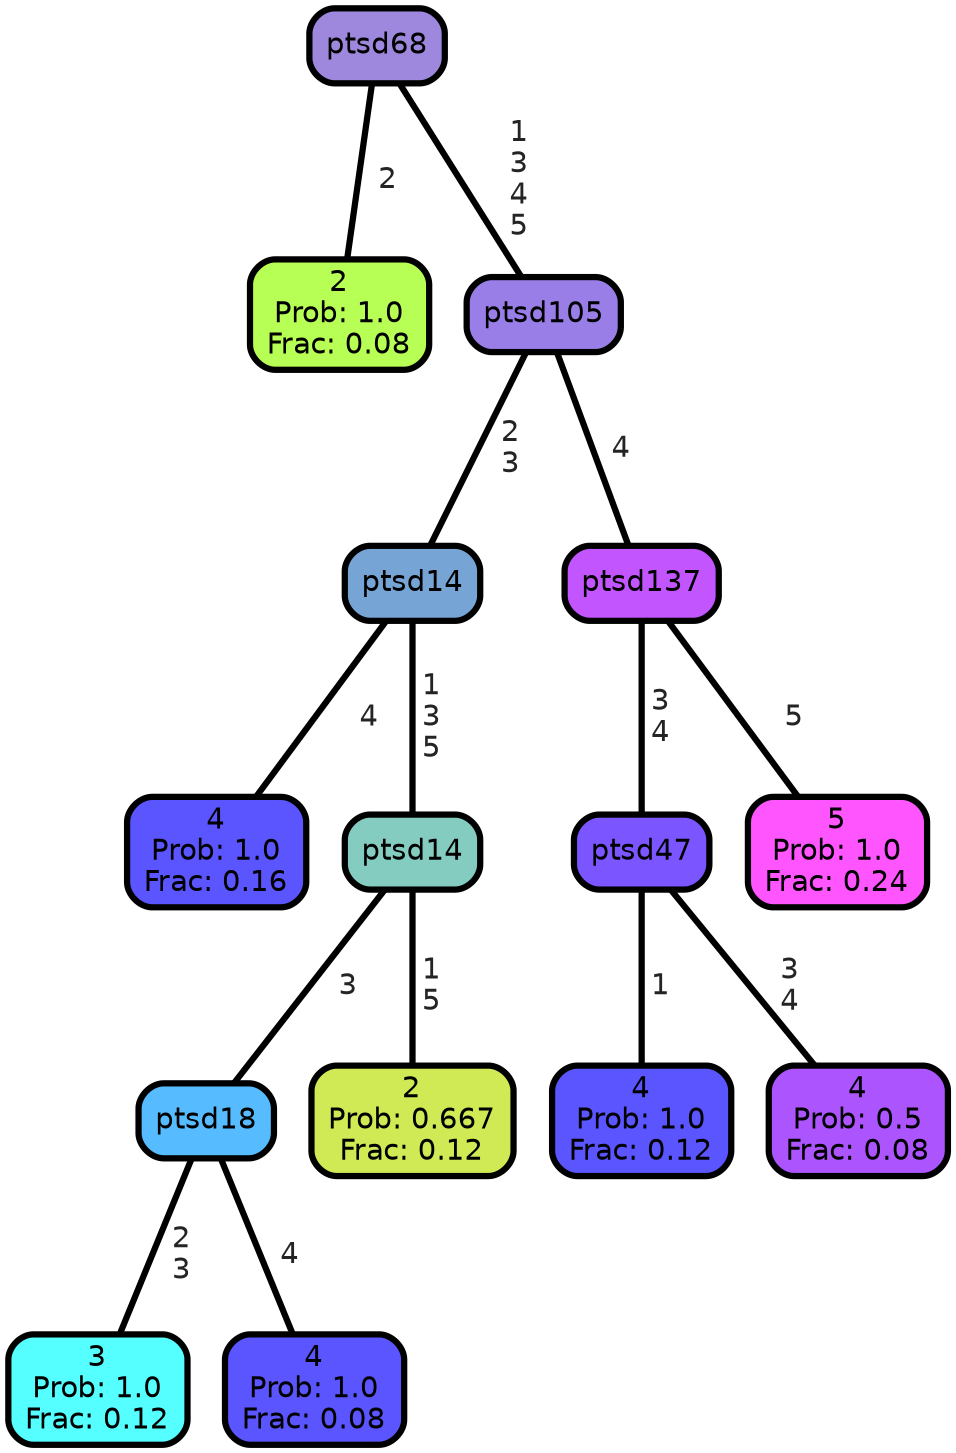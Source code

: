 graph Tree {
node [shape=box, style="filled, rounded",color="black",penwidth="3",fontcolor="black",                 fontname=helvetica] ;
graph [ranksep="0 equally", splines=straight,                 bgcolor=transparent, dpi=200] ;
edge [fontname=helvetica, fontweight=bold,fontcolor=grey14,color=black] ;
0 [label="2
Prob: 1.0
Frac: 0.08", fillcolor="#b8ff55"] ;
1 [label="ptsd68", fillcolor="#9d88dd"] ;
2 [label="4
Prob: 1.0
Frac: 0.16", fillcolor="#5a55ff"] ;
3 [label="ptsd14", fillcolor="#76a4d4"] ;
4 [label="3
Prob: 1.0
Frac: 0.12", fillcolor="#55ffff"] ;
5 [label="ptsd18", fillcolor="#57bbff"] ;
6 [label="4
Prob: 1.0
Frac: 0.08", fillcolor="#5a55ff"] ;
7 [label="ptsd14", fillcolor="#84ccbf"] ;
8 [label="2
Prob: 0.667
Frac: 0.12", fillcolor="#cfea55"] ;
9 [label="ptsd105", fillcolor="#9a7ee8"] ;
10 [label="4
Prob: 1.0
Frac: 0.12", fillcolor="#5a55ff"] ;
11 [label="ptsd47", fillcolor="#7b55ff"] ;
12 [label="4
Prob: 0.5
Frac: 0.08", fillcolor="#ac55ff"] ;
13 [label="ptsd137", fillcolor="#c355ff"] ;
14 [label="5
Prob: 1.0
Frac: 0.24", fillcolor="#ff55ff"] ;
1 -- 0 [label=" 2",penwidth=3] ;
1 -- 9 [label=" 1\n 3\n 4\n 5",penwidth=3] ;
3 -- 2 [label=" 4",penwidth=3] ;
3 -- 7 [label=" 1\n 3\n 5",penwidth=3] ;
5 -- 4 [label=" 2\n 3",penwidth=3] ;
5 -- 6 [label=" 4",penwidth=3] ;
7 -- 5 [label=" 3",penwidth=3] ;
7 -- 8 [label=" 1\n 5",penwidth=3] ;
9 -- 3 [label=" 2\n 3",penwidth=3] ;
9 -- 13 [label=" 4",penwidth=3] ;
11 -- 10 [label=" 1",penwidth=3] ;
11 -- 12 [label=" 3\n 4",penwidth=3] ;
13 -- 11 [label=" 3\n 4",penwidth=3] ;
13 -- 14 [label=" 5",penwidth=3] ;
{rank = same;}}